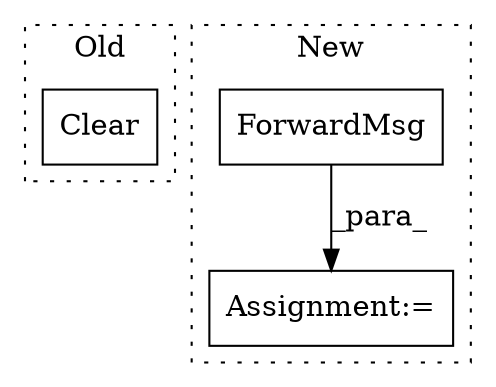 digraph G {
subgraph cluster0 {
1 [label="Clear" a="32" s="5311" l="7" shape="box"];
label = "Old";
style="dotted";
}
subgraph cluster1 {
2 [label="ForwardMsg" a="32" s="5541" l="12" shape="box"];
3 [label="Assignment:=" a="7" s="5531" l="1" shape="box"];
label = "New";
style="dotted";
}
2 -> 3 [label="_para_"];
}